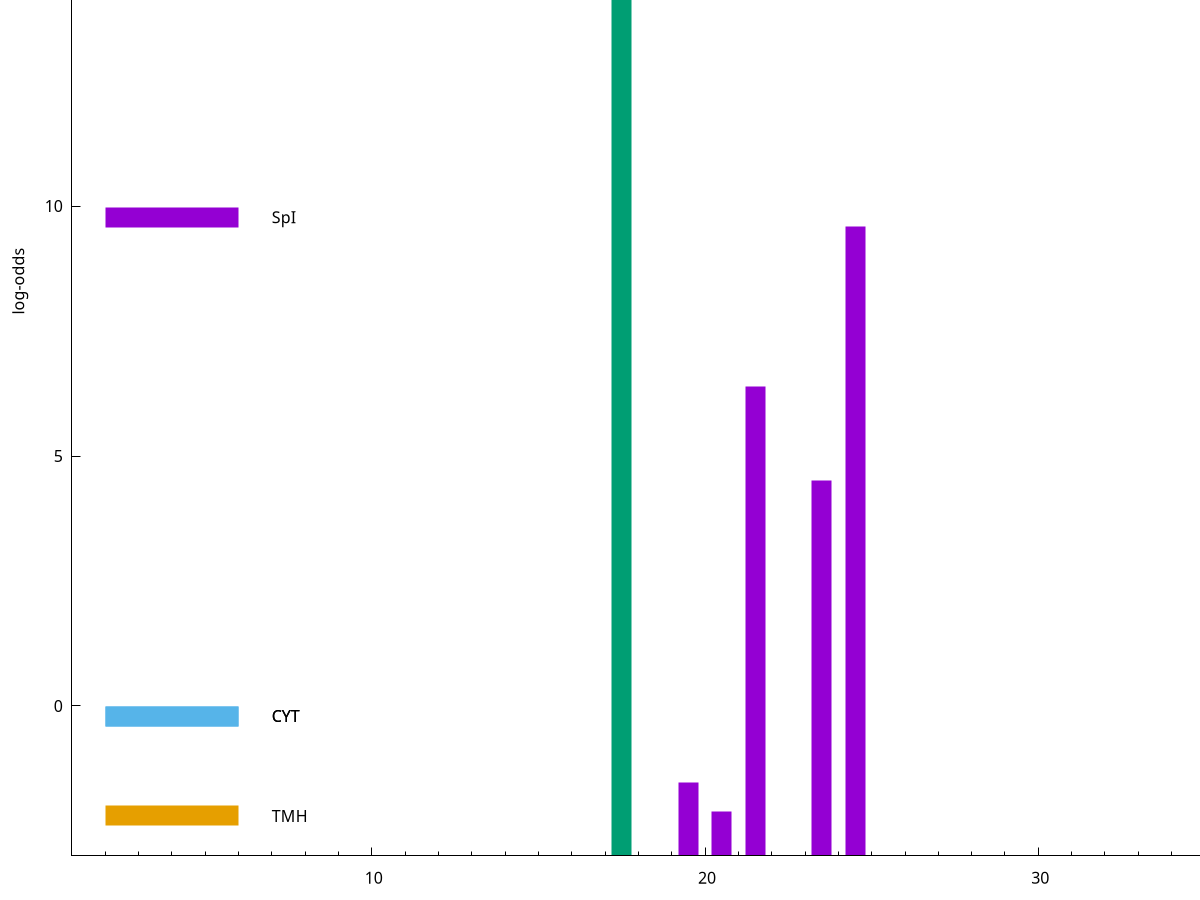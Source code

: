 set title "LipoP predictions for SRR4065678.gff"
set size 2., 1.4
set xrange [1:70] 
set mxtics 10
set yrange [-3:20]
set y2range [0:23]
set ylabel "log-odds"
set term postscript eps color solid "Helvetica" 30
set output "SRR4065678.gff16.eps"
set arrow from 2,17.3389 to 6,17.3389 nohead lt 2 lw 20
set label "SpII" at 7,17.3389
set arrow from 2,9.77883 to 6,9.77883 nohead lt 1 lw 20
set label "SpI" at 7,9.77883
set arrow from 2,-0.200913 to 6,-0.200913 nohead lt 3 lw 20
set label "CYT" at 7,-0.200913
set arrow from 2,-0.200913 to 6,-0.200913 nohead lt 3 lw 20
set label "CYT" at 7,-0.200913
set arrow from 2,-2.19942 to 6,-2.19942 nohead lt 4 lw 20
set label "TMH" at 7,-2.19942
set arrow from 2,17.3389 to 6,17.3389 nohead lt 2 lw 20
set label "SpII" at 7,17.3389
# NOTE: The scores below are the log-odds scores with the threshold
# NOTE: subtracted (a hack to make gnuplot make the histogram all
# NOTE: look nice).
plot "-" axes x1y2 title "" with impulses lt 2 lw 20, "-" axes x1y2 title "" with impulses lt 1 lw 20
17.500000 20.338900
e
24.500000 12.591160
21.500000 9.385330
23.500000 7.511690
19.500000 1.467770
20.500000 0.881160
e
exit

